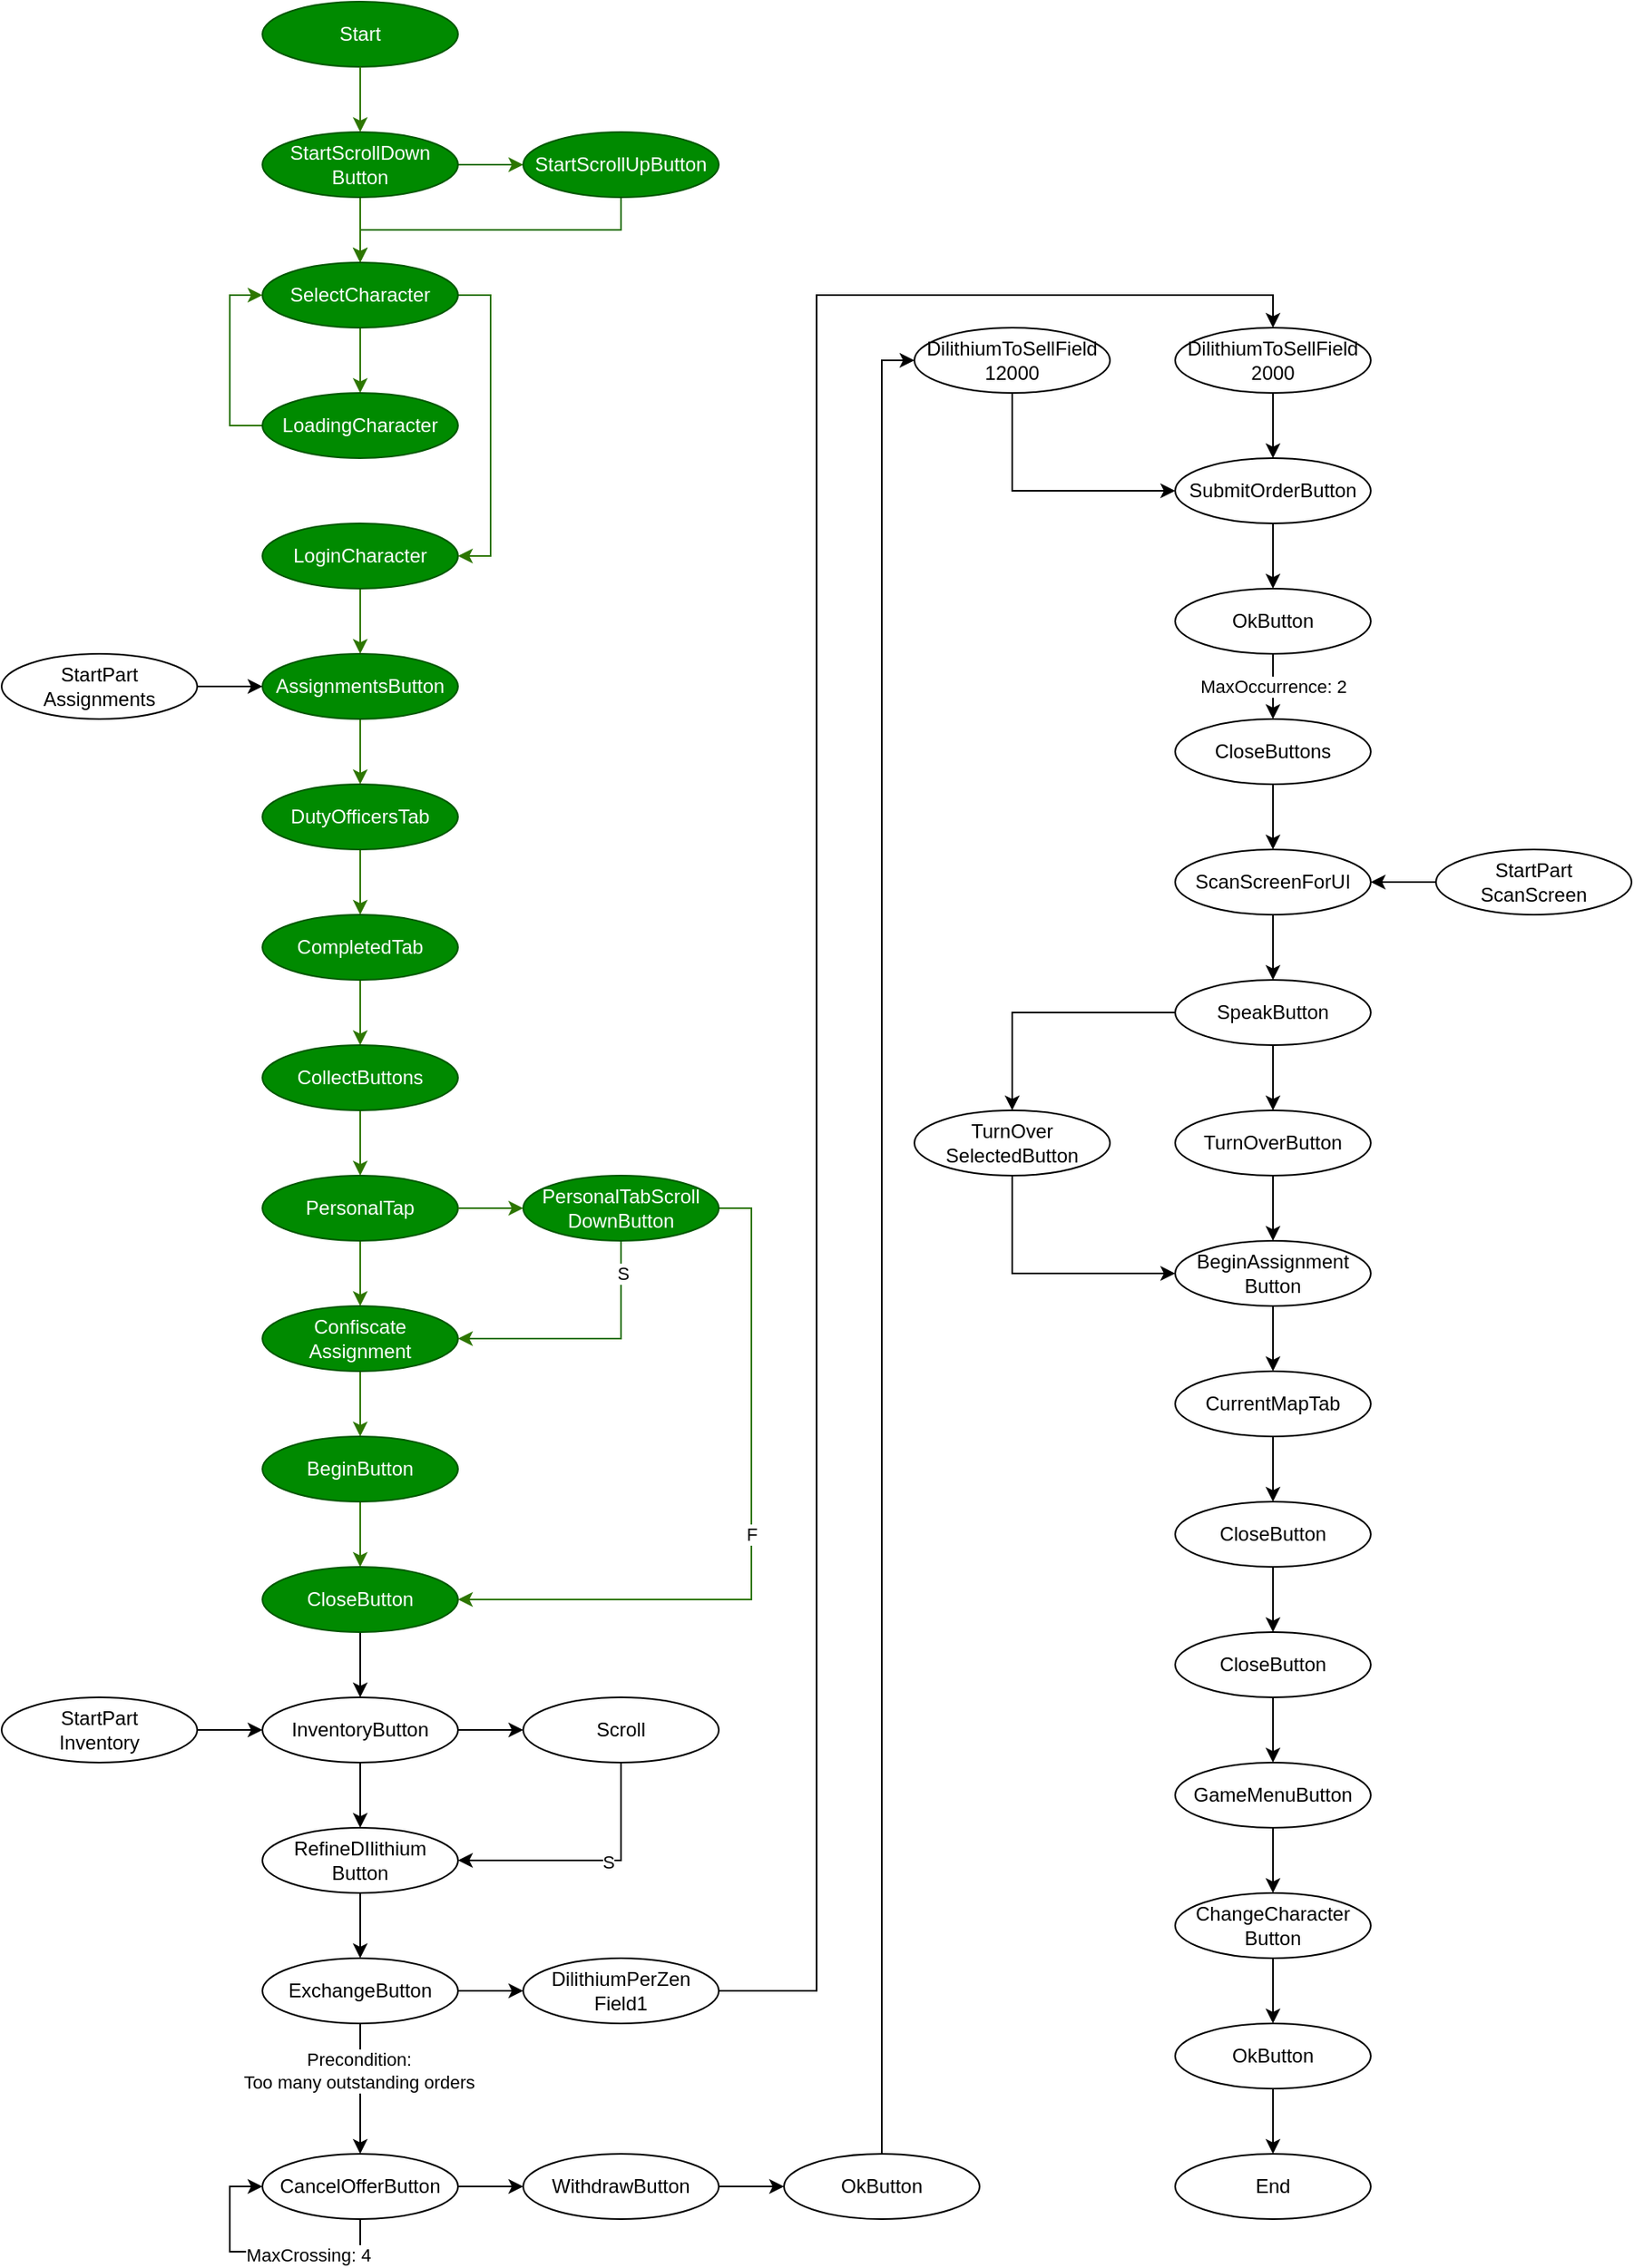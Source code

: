 <mxfile version="13.2.4" type="device"><diagram id="W7NEpKepBvYBmxMzA08W" name="Page-1"><mxGraphModel dx="813" dy="470" grid="1" gridSize="10" guides="1" tooltips="1" connect="1" arrows="1" fold="1" page="1" pageScale="1" pageWidth="1169" pageHeight="1654" background="none" math="0" shadow="0"><root><mxCell id="0"/><mxCell id="1" parent="0"/><mxCell id="p_ywFvlZEcqNKrBGRxpG-5" value="Start" style="ellipse;whiteSpace=wrap;html=1;fillColor=#008a00;strokeColor=#005700;fontColor=#ffffff;" parent="1" vertex="1"><mxGeometry x="200" y="40" width="120" height="40" as="geometry"/></mxCell><mxCell id="p_ywFvlZEcqNKrBGRxpG-17" value="" style="edgeStyle=orthogonalEdgeStyle;rounded=0;orthogonalLoop=1;jettySize=auto;html=1;fillColor=#60a917;strokeColor=#2D7600;" parent="1" source="p_ywFvlZEcqNKrBGRxpG-7" target="p_ywFvlZEcqNKrBGRxpG-16" edge="1"><mxGeometry relative="1" as="geometry"/></mxCell><mxCell id="p_ywFvlZEcqNKrBGRxpG-7" value="LoginCharacter" style="ellipse;whiteSpace=wrap;html=1;fillColor=#008a00;strokeColor=#005700;fontColor=#ffffff;" parent="1" vertex="1"><mxGeometry x="200" y="360" width="120" height="40" as="geometry"/></mxCell><mxCell id="p_ywFvlZEcqNKrBGRxpG-19" value="" style="edgeStyle=orthogonalEdgeStyle;rounded=0;orthogonalLoop=1;jettySize=auto;html=1;fillColor=#60a917;strokeColor=#2D7600;" parent="1" source="p_ywFvlZEcqNKrBGRxpG-16" target="p_ywFvlZEcqNKrBGRxpG-18" edge="1"><mxGeometry relative="1" as="geometry"/></mxCell><mxCell id="p_ywFvlZEcqNKrBGRxpG-16" value="AssignmentsButton" style="ellipse;whiteSpace=wrap;html=1;fillColor=#008a00;strokeColor=#005700;fontColor=#ffffff;" parent="1" vertex="1"><mxGeometry x="200" y="440" width="120" height="40" as="geometry"/></mxCell><mxCell id="3TfH2J4au8rCLl3XLpW0-4" style="edgeStyle=orthogonalEdgeStyle;rounded=0;orthogonalLoop=1;jettySize=auto;html=1;exitX=1;exitY=0.5;exitDx=0;exitDy=0;entryX=0;entryY=0.5;entryDx=0;entryDy=0;" parent="1" source="3TfH2J4au8rCLl3XLpW0-2" target="p_ywFvlZEcqNKrBGRxpG-16" edge="1"><mxGeometry relative="1" as="geometry"/></mxCell><mxCell id="3TfH2J4au8rCLl3XLpW0-2" value="StartPart&lt;br&gt;Assignments" style="ellipse;whiteSpace=wrap;html=1;" parent="1" vertex="1"><mxGeometry x="40" y="440" width="120" height="40" as="geometry"/></mxCell><mxCell id="p_ywFvlZEcqNKrBGRxpG-21" value="" style="edgeStyle=orthogonalEdgeStyle;rounded=0;orthogonalLoop=1;jettySize=auto;html=1;fillColor=#60a917;strokeColor=#2D7600;" parent="1" source="p_ywFvlZEcqNKrBGRxpG-18" target="p_ywFvlZEcqNKrBGRxpG-20" edge="1"><mxGeometry relative="1" as="geometry"/></mxCell><mxCell id="p_ywFvlZEcqNKrBGRxpG-18" value="DutyOfficersTab" style="ellipse;whiteSpace=wrap;html=1;fillColor=#008a00;strokeColor=#005700;fontColor=#ffffff;" parent="1" vertex="1"><mxGeometry x="200" y="520" width="120" height="40" as="geometry"/></mxCell><mxCell id="p_ywFvlZEcqNKrBGRxpG-23" value="" style="edgeStyle=orthogonalEdgeStyle;rounded=0;orthogonalLoop=1;jettySize=auto;html=1;fillColor=#60a917;strokeColor=#2D7600;" parent="1" source="p_ywFvlZEcqNKrBGRxpG-20" target="p_ywFvlZEcqNKrBGRxpG-22" edge="1"><mxGeometry relative="1" as="geometry"/></mxCell><mxCell id="p_ywFvlZEcqNKrBGRxpG-20" value="CompletedTab" style="ellipse;whiteSpace=wrap;html=1;fillColor=#008a00;strokeColor=#005700;fontColor=#ffffff;" parent="1" vertex="1"><mxGeometry x="200" y="600" width="120" height="40" as="geometry"/></mxCell><mxCell id="p_ywFvlZEcqNKrBGRxpG-25" value="" style="edgeStyle=orthogonalEdgeStyle;rounded=0;orthogonalLoop=1;jettySize=auto;html=1;fillColor=#60a917;strokeColor=#2D7600;" parent="1" source="p_ywFvlZEcqNKrBGRxpG-22" target="p_ywFvlZEcqNKrBGRxpG-24" edge="1"><mxGeometry relative="1" as="geometry"/></mxCell><mxCell id="p_ywFvlZEcqNKrBGRxpG-22" value="CollectButtons" style="ellipse;whiteSpace=wrap;html=1;fillColor=#008a00;strokeColor=#005700;fontColor=#ffffff;" parent="1" vertex="1"><mxGeometry x="200" y="680" width="120" height="40" as="geometry"/></mxCell><mxCell id="p_ywFvlZEcqNKrBGRxpG-27" value="" style="edgeStyle=orthogonalEdgeStyle;rounded=0;orthogonalLoop=1;jettySize=auto;html=1;fillColor=#60a917;strokeColor=#2D7600;" parent="1" source="p_ywFvlZEcqNKrBGRxpG-24" target="p_ywFvlZEcqNKrBGRxpG-26" edge="1"><mxGeometry relative="1" as="geometry"/></mxCell><mxCell id="p_ywFvlZEcqNKrBGRxpG-24" value="PersonalTap" style="ellipse;whiteSpace=wrap;html=1;fillColor=#008a00;strokeColor=#005700;fontColor=#ffffff;" parent="1" vertex="1"><mxGeometry x="200" y="760" width="120" height="40" as="geometry"/></mxCell><mxCell id="fMu2e2osi7Rd0X2-IDZ--2" value="" style="edgeStyle=orthogonalEdgeStyle;rounded=0;orthogonalLoop=1;jettySize=auto;html=1;fillColor=#60a917;strokeColor=#2D7600;" parent="1" source="p_ywFvlZEcqNKrBGRxpG-26" target="fMu2e2osi7Rd0X2-IDZ--1" edge="1"><mxGeometry relative="1" as="geometry"/></mxCell><mxCell id="p_ywFvlZEcqNKrBGRxpG-26" value="Confiscate&lt;br&gt;Assignment" style="ellipse;whiteSpace=wrap;html=1;fillColor=#008a00;strokeColor=#005700;fontColor=#ffffff;" parent="1" vertex="1"><mxGeometry x="200" y="840" width="120" height="40" as="geometry"/></mxCell><mxCell id="fMu2e2osi7Rd0X2-IDZ--3" style="edgeStyle=orthogonalEdgeStyle;rounded=0;orthogonalLoop=1;jettySize=auto;html=1;exitX=0.5;exitY=1;exitDx=0;exitDy=0;entryX=0.5;entryY=0;entryDx=0;entryDy=0;fillColor=#60a917;strokeColor=#2D7600;" parent="1" source="fMu2e2osi7Rd0X2-IDZ--1" target="p_ywFvlZEcqNKrBGRxpG-32" edge="1"><mxGeometry relative="1" as="geometry"/></mxCell><mxCell id="fMu2e2osi7Rd0X2-IDZ--1" value="BeginButton" style="ellipse;whiteSpace=wrap;html=1;fillColor=#008a00;strokeColor=#005700;fontColor=#ffffff;" parent="1" vertex="1"><mxGeometry x="200" y="920" width="120" height="40" as="geometry"/></mxCell><mxCell id="p_ywFvlZEcqNKrBGRxpG-38" value="" style="edgeStyle=orthogonalEdgeStyle;rounded=0;orthogonalLoop=1;jettySize=auto;html=1;" parent="1" source="p_ywFvlZEcqNKrBGRxpG-32" target="p_ywFvlZEcqNKrBGRxpG-37" edge="1"><mxGeometry relative="1" as="geometry"/></mxCell><mxCell id="p_ywFvlZEcqNKrBGRxpG-32" value="CloseButton" style="ellipse;whiteSpace=wrap;html=1;fillColor=#008a00;strokeColor=#005700;fontColor=#ffffff;" parent="1" vertex="1"><mxGeometry x="200" y="1000" width="120" height="40" as="geometry"/></mxCell><mxCell id="p_ywFvlZEcqNKrBGRxpG-40" value="" style="edgeStyle=orthogonalEdgeStyle;rounded=0;orthogonalLoop=1;jettySize=auto;html=1;" parent="1" source="p_ywFvlZEcqNKrBGRxpG-37" target="p_ywFvlZEcqNKrBGRxpG-39" edge="1"><mxGeometry relative="1" as="geometry"/></mxCell><mxCell id="p_ywFvlZEcqNKrBGRxpG-42" value="" style="edgeStyle=orthogonalEdgeStyle;rounded=0;orthogonalLoop=1;jettySize=auto;html=1;" parent="1" source="p_ywFvlZEcqNKrBGRxpG-37" target="p_ywFvlZEcqNKrBGRxpG-41" edge="1"><mxGeometry relative="1" as="geometry"/></mxCell><mxCell id="p_ywFvlZEcqNKrBGRxpG-37" value="InventoryButton" style="ellipse;whiteSpace=wrap;html=1;" parent="1" vertex="1"><mxGeometry x="200" y="1080" width="120" height="40" as="geometry"/></mxCell><mxCell id="p_ywFvlZEcqNKrBGRxpG-43" value="" style="edgeStyle=orthogonalEdgeStyle;rounded=0;orthogonalLoop=1;jettySize=auto;html=1;exitX=0.5;exitY=1;exitDx=0;exitDy=0;entryX=1;entryY=0.5;entryDx=0;entryDy=0;" parent="1" source="p_ywFvlZEcqNKrBGRxpG-41" target="p_ywFvlZEcqNKrBGRxpG-39" edge="1"><mxGeometry relative="1" as="geometry"/></mxCell><mxCell id="p_ywFvlZEcqNKrBGRxpG-44" value="S" style="edgeLabel;html=1;align=center;verticalAlign=middle;resizable=0;points=[];" parent="p_ywFvlZEcqNKrBGRxpG-43" vertex="1" connectable="0"><mxGeometry x="-0.167" y="-2" relative="1" as="geometry"><mxPoint x="-2" y="3" as="offset"/></mxGeometry></mxCell><mxCell id="p_ywFvlZEcqNKrBGRxpG-41" value="Scroll" style="ellipse;whiteSpace=wrap;html=1;" parent="1" vertex="1"><mxGeometry x="360" y="1080" width="120" height="40" as="geometry"/></mxCell><mxCell id="p_ywFvlZEcqNKrBGRxpG-48" value="" style="edgeStyle=orthogonalEdgeStyle;rounded=0;orthogonalLoop=1;jettySize=auto;html=1;" parent="1" source="p_ywFvlZEcqNKrBGRxpG-39" target="p_ywFvlZEcqNKrBGRxpG-47" edge="1"><mxGeometry relative="1" as="geometry"/></mxCell><mxCell id="p_ywFvlZEcqNKrBGRxpG-39" value="RefineDIlithium&lt;br&gt;Button" style="ellipse;whiteSpace=wrap;html=1;" parent="1" vertex="1"><mxGeometry x="200" y="1160" width="120" height="40" as="geometry"/></mxCell><mxCell id="p_ywFvlZEcqNKrBGRxpG-50" value="" style="edgeStyle=orthogonalEdgeStyle;rounded=0;orthogonalLoop=1;jettySize=auto;html=1;" parent="1" source="p_ywFvlZEcqNKrBGRxpG-47" target="p_ywFvlZEcqNKrBGRxpG-49" edge="1"><mxGeometry relative="1" as="geometry"/></mxCell><mxCell id="fMu2e2osi7Rd0X2-IDZ--8" value="" style="edgeStyle=orthogonalEdgeStyle;rounded=0;orthogonalLoop=1;jettySize=auto;html=1;" parent="1" source="p_ywFvlZEcqNKrBGRxpG-47" target="fMu2e2osi7Rd0X2-IDZ--7" edge="1"><mxGeometry relative="1" as="geometry"/></mxCell><mxCell id="fMu2e2osi7Rd0X2-IDZ--10" value="Precondition:&lt;br&gt;Too many outstanding&amp;nbsp;orders" style="edgeLabel;html=1;align=center;verticalAlign=middle;resizable=0;points=[];" parent="fMu2e2osi7Rd0X2-IDZ--8" vertex="1" connectable="0"><mxGeometry x="-0.284" y="-1" relative="1" as="geometry"><mxPoint as="offset"/></mxGeometry></mxCell><mxCell id="p_ywFvlZEcqNKrBGRxpG-47" value="ExchangeButton" style="ellipse;whiteSpace=wrap;html=1;" parent="1" vertex="1"><mxGeometry x="200" y="1240" width="120" height="40" as="geometry"/></mxCell><mxCell id="fMu2e2osi7Rd0X2-IDZ--12" value="" style="edgeStyle=orthogonalEdgeStyle;rounded=0;orthogonalLoop=1;jettySize=auto;html=1;" parent="1" source="fMu2e2osi7Rd0X2-IDZ--7" target="fMu2e2osi7Rd0X2-IDZ--11" edge="1"><mxGeometry relative="1" as="geometry"/></mxCell><mxCell id="fMu2e2osi7Rd0X2-IDZ--7" value="CancelOfferButton" style="ellipse;whiteSpace=wrap;html=1;" parent="1" vertex="1"><mxGeometry x="200" y="1360" width="120" height="40" as="geometry"/></mxCell><mxCell id="fMu2e2osi7Rd0X2-IDZ--17" value="" style="edgeStyle=orthogonalEdgeStyle;rounded=0;orthogonalLoop=1;jettySize=auto;html=1;" parent="1" source="fMu2e2osi7Rd0X2-IDZ--11" target="fMu2e2osi7Rd0X2-IDZ--16" edge="1"><mxGeometry relative="1" as="geometry"/></mxCell><mxCell id="fMu2e2osi7Rd0X2-IDZ--11" value="WithdrawButton" style="ellipse;whiteSpace=wrap;html=1;" parent="1" vertex="1"><mxGeometry x="360" y="1360" width="120" height="40" as="geometry"/></mxCell><mxCell id="fMu2e2osi7Rd0X2-IDZ--20" style="edgeStyle=orthogonalEdgeStyle;rounded=0;orthogonalLoop=1;jettySize=auto;html=1;exitX=0.5;exitY=0;exitDx=0;exitDy=0;entryX=0;entryY=0.5;entryDx=0;entryDy=0;" parent="1" source="fMu2e2osi7Rd0X2-IDZ--16" target="fMu2e2osi7Rd0X2-IDZ--19" edge="1"><mxGeometry relative="1" as="geometry"/></mxCell><mxCell id="fMu2e2osi7Rd0X2-IDZ--16" value="OkButton" style="ellipse;whiteSpace=wrap;html=1;" parent="1" vertex="1"><mxGeometry x="520" y="1360" width="120" height="40" as="geometry"/></mxCell><mxCell id="p_ywFvlZEcqNKrBGRxpG-52" value="" style="edgeStyle=orthogonalEdgeStyle;rounded=0;orthogonalLoop=1;jettySize=auto;html=1;exitX=1;exitY=0.5;exitDx=0;exitDy=0;" parent="1" source="p_ywFvlZEcqNKrBGRxpG-49" target="p_ywFvlZEcqNKrBGRxpG-51" edge="1"><mxGeometry relative="1" as="geometry"><Array as="points"><mxPoint x="540" y="1260"/><mxPoint x="540" y="220"/></Array></mxGeometry></mxCell><mxCell id="p_ywFvlZEcqNKrBGRxpG-49" value="DilithiumPerZen&lt;br&gt;Field1" style="ellipse;whiteSpace=wrap;html=1;" parent="1" vertex="1"><mxGeometry x="360" y="1240" width="120" height="40" as="geometry"/></mxCell><mxCell id="fMu2e2osi7Rd0X2-IDZ--4" style="edgeStyle=orthogonalEdgeStyle;rounded=0;orthogonalLoop=1;jettySize=auto;html=1;exitX=0.5;exitY=1;exitDx=0;exitDy=0;entryX=0.5;entryY=0;entryDx=0;entryDy=0;" parent="1" source="p_ywFvlZEcqNKrBGRxpG-51" target="p_ywFvlZEcqNKrBGRxpG-53" edge="1"><mxGeometry relative="1" as="geometry"><mxPoint x="560" y="310" as="targetPoint"/></mxGeometry></mxCell><mxCell id="p_ywFvlZEcqNKrBGRxpG-51" value="DilithiumToSellField&lt;br&gt;2000" style="ellipse;whiteSpace=wrap;html=1;" parent="1" vertex="1"><mxGeometry x="760" y="240" width="120" height="40" as="geometry"/></mxCell><mxCell id="p_ywFvlZEcqNKrBGRxpG-56" value="" style="edgeStyle=orthogonalEdgeStyle;rounded=0;orthogonalLoop=1;jettySize=auto;html=1;" parent="1" source="p_ywFvlZEcqNKrBGRxpG-53" target="p_ywFvlZEcqNKrBGRxpG-55" edge="1"><mxGeometry relative="1" as="geometry"/></mxCell><mxCell id="p_ywFvlZEcqNKrBGRxpG-53" value="SubmitOrderButton" style="ellipse;whiteSpace=wrap;html=1;" parent="1" vertex="1"><mxGeometry x="760" y="320" width="120" height="40" as="geometry"/></mxCell><mxCell id="p_ywFvlZEcqNKrBGRxpG-58" value="" style="edgeStyle=orthogonalEdgeStyle;rounded=0;orthogonalLoop=1;jettySize=auto;html=1;" parent="1" source="p_ywFvlZEcqNKrBGRxpG-55" target="p_ywFvlZEcqNKrBGRxpG-57" edge="1"><mxGeometry relative="1" as="geometry"/></mxCell><mxCell id="fMu2e2osi7Rd0X2-IDZ--22" value="MaxOccurrence: 2" style="edgeLabel;html=1;align=center;verticalAlign=middle;resizable=0;points=[];" parent="p_ywFvlZEcqNKrBGRxpG-58" vertex="1" connectable="0"><mxGeometry x="0.195" relative="1" as="geometry"><mxPoint y="-4.17" as="offset"/></mxGeometry></mxCell><mxCell id="p_ywFvlZEcqNKrBGRxpG-55" value="OkButton" style="ellipse;whiteSpace=wrap;html=1;" parent="1" vertex="1"><mxGeometry x="760" y="400" width="120" height="40" as="geometry"/></mxCell><mxCell id="p_ywFvlZEcqNKrBGRxpG-60" value="" style="edgeStyle=orthogonalEdgeStyle;rounded=0;orthogonalLoop=1;jettySize=auto;html=1;" parent="1" source="p_ywFvlZEcqNKrBGRxpG-57" target="p_ywFvlZEcqNKrBGRxpG-59" edge="1"><mxGeometry relative="1" as="geometry"/></mxCell><mxCell id="p_ywFvlZEcqNKrBGRxpG-57" value="CloseButtons" style="ellipse;whiteSpace=wrap;html=1;" parent="1" vertex="1"><mxGeometry x="760" y="480" width="120" height="40" as="geometry"/></mxCell><mxCell id="p_ywFvlZEcqNKrBGRxpG-62" value="" style="edgeStyle=orthogonalEdgeStyle;rounded=0;orthogonalLoop=1;jettySize=auto;html=1;" parent="1" source="p_ywFvlZEcqNKrBGRxpG-59" target="p_ywFvlZEcqNKrBGRxpG-61" edge="1"><mxGeometry relative="1" as="geometry"/></mxCell><mxCell id="p_ywFvlZEcqNKrBGRxpG-59" value="ScanScreenForUI" style="ellipse;whiteSpace=wrap;html=1;" parent="1" vertex="1"><mxGeometry x="760" y="560" width="120" height="40" as="geometry"/></mxCell><mxCell id="p_ywFvlZEcqNKrBGRxpG-64" value="" style="edgeStyle=orthogonalEdgeStyle;rounded=0;orthogonalLoop=1;jettySize=auto;html=1;" parent="1" source="p_ywFvlZEcqNKrBGRxpG-61" target="p_ywFvlZEcqNKrBGRxpG-63" edge="1"><mxGeometry relative="1" as="geometry"/></mxCell><mxCell id="fMu2e2osi7Rd0X2-IDZ--24" style="edgeStyle=orthogonalEdgeStyle;rounded=0;orthogonalLoop=1;jettySize=auto;html=1;exitX=1;exitY=0.5;exitDx=0;exitDy=0;entryX=0.5;entryY=0;entryDx=0;entryDy=0;" parent="1" source="p_ywFvlZEcqNKrBGRxpG-61" target="fMu2e2osi7Rd0X2-IDZ--23" edge="1"><mxGeometry relative="1" as="geometry"><Array as="points"><mxPoint x="660" y="660"/></Array></mxGeometry></mxCell><mxCell id="p_ywFvlZEcqNKrBGRxpG-61" value="SpeakButton" style="ellipse;whiteSpace=wrap;html=1;" parent="1" vertex="1"><mxGeometry x="760" y="640" width="120" height="40" as="geometry"/></mxCell><mxCell id="p_ywFvlZEcqNKrBGRxpG-66" value="" style="edgeStyle=orthogonalEdgeStyle;rounded=0;orthogonalLoop=1;jettySize=auto;html=1;" parent="1" source="p_ywFvlZEcqNKrBGRxpG-63" target="p_ywFvlZEcqNKrBGRxpG-65" edge="1"><mxGeometry relative="1" as="geometry"/></mxCell><mxCell id="p_ywFvlZEcqNKrBGRxpG-63" value="TurnOverButton" style="ellipse;whiteSpace=wrap;html=1;" parent="1" vertex="1"><mxGeometry x="760" y="720" width="120" height="40" as="geometry"/></mxCell><mxCell id="p_ywFvlZEcqNKrBGRxpG-78" value="" style="edgeStyle=orthogonalEdgeStyle;rounded=0;orthogonalLoop=1;jettySize=auto;html=1;" parent="1" source="p_ywFvlZEcqNKrBGRxpG-65" target="p_ywFvlZEcqNKrBGRxpG-77" edge="1"><mxGeometry relative="1" as="geometry"/></mxCell><mxCell id="p_ywFvlZEcqNKrBGRxpG-65" value="BeginAssignment&lt;br&gt;Button" style="ellipse;whiteSpace=wrap;html=1;" parent="1" vertex="1"><mxGeometry x="760" y="800" width="120" height="40" as="geometry"/></mxCell><mxCell id="p_ywFvlZEcqNKrBGRxpG-79" style="edgeStyle=orthogonalEdgeStyle;rounded=0;orthogonalLoop=1;jettySize=auto;html=1;exitX=0.5;exitY=1;exitDx=0;exitDy=0;entryX=0.5;entryY=0;entryDx=0;entryDy=0;" parent="1" source="p_ywFvlZEcqNKrBGRxpG-77" target="p_ywFvlZEcqNKrBGRxpG-67" edge="1"><mxGeometry relative="1" as="geometry"/></mxCell><mxCell id="p_ywFvlZEcqNKrBGRxpG-77" value="CurrentMapTab" style="ellipse;whiteSpace=wrap;html=1;" parent="1" vertex="1"><mxGeometry x="760" y="880" width="120" height="40" as="geometry"/></mxCell><mxCell id="p_ywFvlZEcqNKrBGRxpG-70" value="" style="edgeStyle=orthogonalEdgeStyle;rounded=0;orthogonalLoop=1;jettySize=auto;html=1;" parent="1" source="p_ywFvlZEcqNKrBGRxpG-67" target="p_ywFvlZEcqNKrBGRxpG-69" edge="1"><mxGeometry relative="1" as="geometry"/></mxCell><mxCell id="p_ywFvlZEcqNKrBGRxpG-67" value="CloseButton" style="ellipse;whiteSpace=wrap;html=1;" parent="1" vertex="1"><mxGeometry x="760" y="960" width="120" height="40" as="geometry"/></mxCell><mxCell id="p_ywFvlZEcqNKrBGRxpG-72" value="" style="edgeStyle=orthogonalEdgeStyle;rounded=0;orthogonalLoop=1;jettySize=auto;html=1;" parent="1" source="p_ywFvlZEcqNKrBGRxpG-69" target="p_ywFvlZEcqNKrBGRxpG-71" edge="1"><mxGeometry relative="1" as="geometry"/></mxCell><mxCell id="p_ywFvlZEcqNKrBGRxpG-69" value="CloseButton" style="ellipse;whiteSpace=wrap;html=1;" parent="1" vertex="1"><mxGeometry x="760" y="1040" width="120" height="40" as="geometry"/></mxCell><mxCell id="p_ywFvlZEcqNKrBGRxpG-74" value="" style="edgeStyle=orthogonalEdgeStyle;rounded=0;orthogonalLoop=1;jettySize=auto;html=1;" parent="1" source="p_ywFvlZEcqNKrBGRxpG-71" target="p_ywFvlZEcqNKrBGRxpG-73" edge="1"><mxGeometry relative="1" as="geometry"/></mxCell><mxCell id="p_ywFvlZEcqNKrBGRxpG-71" value="GameMenuButton" style="ellipse;whiteSpace=wrap;html=1;" parent="1" vertex="1"><mxGeometry x="760" y="1120" width="120" height="40" as="geometry"/></mxCell><mxCell id="p_ywFvlZEcqNKrBGRxpG-76" value="" style="edgeStyle=orthogonalEdgeStyle;rounded=0;orthogonalLoop=1;jettySize=auto;html=1;" parent="1" source="p_ywFvlZEcqNKrBGRxpG-73" target="p_ywFvlZEcqNKrBGRxpG-75" edge="1"><mxGeometry relative="1" as="geometry"/></mxCell><mxCell id="p_ywFvlZEcqNKrBGRxpG-73" value="ChangeCharacter&lt;br&gt;Button" style="ellipse;whiteSpace=wrap;html=1;" parent="1" vertex="1"><mxGeometry x="760" y="1200" width="120" height="40" as="geometry"/></mxCell><mxCell id="fMu2e2osi7Rd0X2-IDZ--6" value="" style="edgeStyle=orthogonalEdgeStyle;rounded=0;orthogonalLoop=1;jettySize=auto;html=1;" parent="1" source="p_ywFvlZEcqNKrBGRxpG-75" target="fMu2e2osi7Rd0X2-IDZ--5" edge="1"><mxGeometry relative="1" as="geometry"/></mxCell><mxCell id="p_ywFvlZEcqNKrBGRxpG-75" value="OkButton" style="ellipse;whiteSpace=wrap;html=1;" parent="1" vertex="1"><mxGeometry x="760" y="1280" width="120" height="40" as="geometry"/></mxCell><mxCell id="fMu2e2osi7Rd0X2-IDZ--5" value="End" style="ellipse;whiteSpace=wrap;html=1;" parent="1" vertex="1"><mxGeometry x="760" y="1360" width="120" height="40" as="geometry"/></mxCell><mxCell id="p_ywFvlZEcqNKrBGRxpG-85" value="" style="edgeStyle=orthogonalEdgeStyle;rounded=0;orthogonalLoop=1;jettySize=auto;html=1;fillColor=#60a917;strokeColor=#2D7600;" parent="1" source="p_ywFvlZEcqNKrBGRxpG-8" target="p_ywFvlZEcqNKrBGRxpG-84" edge="1"><mxGeometry relative="1" as="geometry"/></mxCell><mxCell id="bVPRit153Ms9botiIQfc-2" value="" style="edgeStyle=orthogonalEdgeStyle;rounded=0;orthogonalLoop=1;jettySize=auto;html=1;fillColor=#60a917;strokeColor=#2D7600;" parent="1" source="p_ywFvlZEcqNKrBGRxpG-8" target="bVPRit153Ms9botiIQfc-1" edge="1"><mxGeometry relative="1" as="geometry"><Array as="points"><mxPoint x="260" y="220"/></Array></mxGeometry></mxCell><mxCell id="p_ywFvlZEcqNKrBGRxpG-8" value="StartScrollDown&lt;br&gt;Button" style="ellipse;whiteSpace=wrap;html=1;fillColor=#008a00;strokeColor=#005700;fontColor=#ffffff;" parent="1" vertex="1"><mxGeometry x="200" y="120" width="120" height="40" as="geometry"/></mxCell><mxCell id="bVPRit153Ms9botiIQfc-11" style="edgeStyle=orthogonalEdgeStyle;rounded=0;orthogonalLoop=1;jettySize=auto;html=1;exitX=0.5;exitY=1;exitDx=0;exitDy=0;entryX=0.5;entryY=0;entryDx=0;entryDy=0;fillColor=#60a917;strokeColor=#2D7600;" parent="1" source="bVPRit153Ms9botiIQfc-1" target="bVPRit153Ms9botiIQfc-4" edge="1"><mxGeometry relative="1" as="geometry"/></mxCell><mxCell id="bVPRit153Ms9botiIQfc-13" style="edgeStyle=orthogonalEdgeStyle;rounded=0;orthogonalLoop=1;jettySize=auto;html=1;exitX=1;exitY=0.5;exitDx=0;exitDy=0;entryX=1;entryY=0.5;entryDx=0;entryDy=0;fillColor=#60a917;strokeColor=#2D7600;" parent="1" source="bVPRit153Ms9botiIQfc-1" target="p_ywFvlZEcqNKrBGRxpG-7" edge="1"><mxGeometry relative="1" as="geometry"/></mxCell><mxCell id="bVPRit153Ms9botiIQfc-1" value="SelectCharacter" style="ellipse;whiteSpace=wrap;html=1;fillColor=#008a00;strokeColor=#005700;fontColor=#ffffff;" parent="1" vertex="1"><mxGeometry x="200" y="200" width="120" height="40" as="geometry"/></mxCell><mxCell id="bVPRit153Ms9botiIQfc-7" style="edgeStyle=orthogonalEdgeStyle;rounded=0;orthogonalLoop=1;jettySize=auto;html=1;exitX=0;exitY=0.5;exitDx=0;exitDy=0;entryX=0;entryY=0.5;entryDx=0;entryDy=0;fillColor=#60a917;strokeColor=#2D7600;" parent="1" source="bVPRit153Ms9botiIQfc-4" target="bVPRit153Ms9botiIQfc-1" edge="1"><mxGeometry relative="1" as="geometry"><Array as="points"><mxPoint x="180" y="300"/><mxPoint x="180" y="220"/></Array></mxGeometry></mxCell><mxCell id="bVPRit153Ms9botiIQfc-4" value="LoadingCharacter" style="ellipse;whiteSpace=wrap;html=1;fillColor=#008a00;strokeColor=#005700;fontColor=#ffffff;" parent="1" vertex="1"><mxGeometry x="200" y="280" width="120" height="40" as="geometry"/></mxCell><mxCell id="bVPRit153Ms9botiIQfc-3" style="edgeStyle=orthogonalEdgeStyle;rounded=0;orthogonalLoop=1;jettySize=auto;html=1;exitX=0.5;exitY=1;exitDx=0;exitDy=0;fillColor=#60a917;strokeColor=#2D7600;" parent="1" source="p_ywFvlZEcqNKrBGRxpG-84" target="bVPRit153Ms9botiIQfc-1" edge="1"><mxGeometry relative="1" as="geometry"/></mxCell><mxCell id="p_ywFvlZEcqNKrBGRxpG-84" value="StartScrollUpButton" style="ellipse;whiteSpace=wrap;html=1;fillColor=#008a00;strokeColor=#005700;fontColor=#ffffff;" parent="1" vertex="1"><mxGeometry x="360" y="120" width="120" height="40" as="geometry"/></mxCell><mxCell id="p_ywFvlZEcqNKrBGRxpG-11" value="" style="endArrow=classic;html=1;entryX=0.5;entryY=0;entryDx=0;entryDy=0;exitX=0.5;exitY=1;exitDx=0;exitDy=0;fillColor=#60a917;strokeColor=#2D7600;" parent="1" source="p_ywFvlZEcqNKrBGRxpG-5" target="p_ywFvlZEcqNKrBGRxpG-8" edge="1"><mxGeometry width="50" height="50" relative="1" as="geometry"><mxPoint x="320" y="150" as="sourcePoint"/><mxPoint x="390.711" y="100" as="targetPoint"/></mxGeometry></mxCell><mxCell id="p_ywFvlZEcqNKrBGRxpG-34" value="F" style="edgeStyle=orthogonalEdgeStyle;rounded=0;orthogonalLoop=1;jettySize=auto;html=1;exitX=1;exitY=0.5;exitDx=0;exitDy=0;entryX=1;entryY=0.5;entryDx=0;entryDy=0;fillColor=#60a917;strokeColor=#2D7600;" parent="1" source="p_ywFvlZEcqNKrBGRxpG-28" target="p_ywFvlZEcqNKrBGRxpG-32" edge="1"><mxGeometry relative="1" as="geometry"><mxPoint x="430" y="930" as="sourcePoint"/><Array as="points"><mxPoint x="500" y="780"/><mxPoint x="500" y="1020"/></Array><mxPoint x="380" y="970" as="targetPoint"/></mxGeometry></mxCell><mxCell id="QzV00PkiafwxrAoek7B--3" value="" style="edgeStyle=orthogonalEdgeStyle;rounded=0;orthogonalLoop=1;jettySize=auto;html=1;entryX=1;entryY=0.5;entryDx=0;entryDy=0;fillColor=#60a917;strokeColor=#2D7600;" parent="1" source="p_ywFvlZEcqNKrBGRxpG-28" target="p_ywFvlZEcqNKrBGRxpG-26" edge="1"><mxGeometry relative="1" as="geometry"><mxPoint x="420" y="840" as="targetPoint"/><Array as="points"><mxPoint x="420" y="860"/></Array></mxGeometry></mxCell><mxCell id="QzV00PkiafwxrAoek7B--5" value="S" style="edgeLabel;html=1;align=center;verticalAlign=middle;resizable=0;points=[];" parent="QzV00PkiafwxrAoek7B--3" vertex="1" connectable="0"><mxGeometry x="-0.749" y="1" relative="1" as="geometry"><mxPoint as="offset"/></mxGeometry></mxCell><mxCell id="p_ywFvlZEcqNKrBGRxpG-28" value="PersonalTabScroll&lt;br&gt;DownButton" style="ellipse;whiteSpace=wrap;html=1;fillColor=#008a00;strokeColor=#005700;fontColor=#ffffff;" parent="1" vertex="1"><mxGeometry x="360" y="760" width="120" height="40" as="geometry"/></mxCell><mxCell id="p_ywFvlZEcqNKrBGRxpG-29" value="" style="endArrow=classic;html=1;entryX=0;entryY=0.5;entryDx=0;entryDy=0;exitX=1;exitY=0.5;exitDx=0;exitDy=0;fillColor=#60a917;strokeColor=#2D7600;" parent="1" source="p_ywFvlZEcqNKrBGRxpG-24" target="p_ywFvlZEcqNKrBGRxpG-28" edge="1"><mxGeometry width="50" height="50" relative="1" as="geometry"><mxPoint x="320" y="780" as="sourcePoint"/><mxPoint x="390.711" y="780" as="targetPoint"/></mxGeometry></mxCell><mxCell id="fMu2e2osi7Rd0X2-IDZ--14" style="edgeStyle=orthogonalEdgeStyle;rounded=0;orthogonalLoop=1;jettySize=auto;html=1;exitX=0.5;exitY=1;exitDx=0;exitDy=0;entryX=0;entryY=0.5;entryDx=0;entryDy=0;" parent="1" source="fMu2e2osi7Rd0X2-IDZ--7" target="fMu2e2osi7Rd0X2-IDZ--7" edge="1"><mxGeometry relative="1" as="geometry"><Array as="points"><mxPoint x="260" y="1420"/><mxPoint x="180" y="1420"/><mxPoint x="180" y="1380"/></Array></mxGeometry></mxCell><mxCell id="fMu2e2osi7Rd0X2-IDZ--15" value="MaxCrossing: 4" style="edgeLabel;html=1;align=center;verticalAlign=middle;resizable=0;points=[];" parent="fMu2e2osi7Rd0X2-IDZ--14" vertex="1" connectable="0"><mxGeometry x="-0.353" y="2" relative="1" as="geometry"><mxPoint as="offset"/></mxGeometry></mxCell><mxCell id="fMu2e2osi7Rd0X2-IDZ--21" style="edgeStyle=orthogonalEdgeStyle;rounded=0;orthogonalLoop=1;jettySize=auto;html=1;exitX=0.5;exitY=1;exitDx=0;exitDy=0;entryX=0;entryY=0.5;entryDx=0;entryDy=0;" parent="1" source="fMu2e2osi7Rd0X2-IDZ--19" target="p_ywFvlZEcqNKrBGRxpG-53" edge="1"><mxGeometry relative="1" as="geometry"/></mxCell><mxCell id="fMu2e2osi7Rd0X2-IDZ--19" value="DilithiumToSellField&lt;br&gt;12000" style="ellipse;whiteSpace=wrap;html=1;" parent="1" vertex="1"><mxGeometry x="600" y="240" width="120" height="40" as="geometry"/></mxCell><mxCell id="fMu2e2osi7Rd0X2-IDZ--25" style="edgeStyle=orthogonalEdgeStyle;rounded=0;orthogonalLoop=1;jettySize=auto;html=1;exitX=0.5;exitY=1;exitDx=0;exitDy=0;entryX=0;entryY=0.5;entryDx=0;entryDy=0;" parent="1" source="fMu2e2osi7Rd0X2-IDZ--23" target="p_ywFvlZEcqNKrBGRxpG-65" edge="1"><mxGeometry relative="1" as="geometry"/></mxCell><mxCell id="fMu2e2osi7Rd0X2-IDZ--23" value="TurnOver&lt;br&gt;SelectedButton" style="ellipse;whiteSpace=wrap;html=1;" parent="1" vertex="1"><mxGeometry x="600" y="720" width="120" height="40" as="geometry"/></mxCell><mxCell id="3TfH2J4au8rCLl3XLpW0-6" style="edgeStyle=orthogonalEdgeStyle;rounded=0;orthogonalLoop=1;jettySize=auto;html=1;exitX=1;exitY=0.5;exitDx=0;exitDy=0;entryX=0;entryY=0.5;entryDx=0;entryDy=0;" parent="1" source="3TfH2J4au8rCLl3XLpW0-5" target="p_ywFvlZEcqNKrBGRxpG-37" edge="1"><mxGeometry relative="1" as="geometry"/></mxCell><mxCell id="3TfH2J4au8rCLl3XLpW0-5" value="StartPart&lt;br&gt;Inventory" style="ellipse;whiteSpace=wrap;html=1;" parent="1" vertex="1"><mxGeometry x="40" y="1080" width="120" height="40" as="geometry"/></mxCell><mxCell id="3TfH2J4au8rCLl3XLpW0-8" style="edgeStyle=orthogonalEdgeStyle;rounded=0;orthogonalLoop=1;jettySize=auto;html=1;exitX=0;exitY=0.5;exitDx=0;exitDy=0;entryX=1;entryY=0.5;entryDx=0;entryDy=0;" parent="1" source="3TfH2J4au8rCLl3XLpW0-7" target="p_ywFvlZEcqNKrBGRxpG-59" edge="1"><mxGeometry relative="1" as="geometry"/></mxCell><mxCell id="3TfH2J4au8rCLl3XLpW0-7" value="StartPart&lt;br&gt;ScanScreen" style="ellipse;whiteSpace=wrap;html=1;" parent="1" vertex="1"><mxGeometry x="920" y="560" width="120" height="40" as="geometry"/></mxCell></root></mxGraphModel></diagram></mxfile>